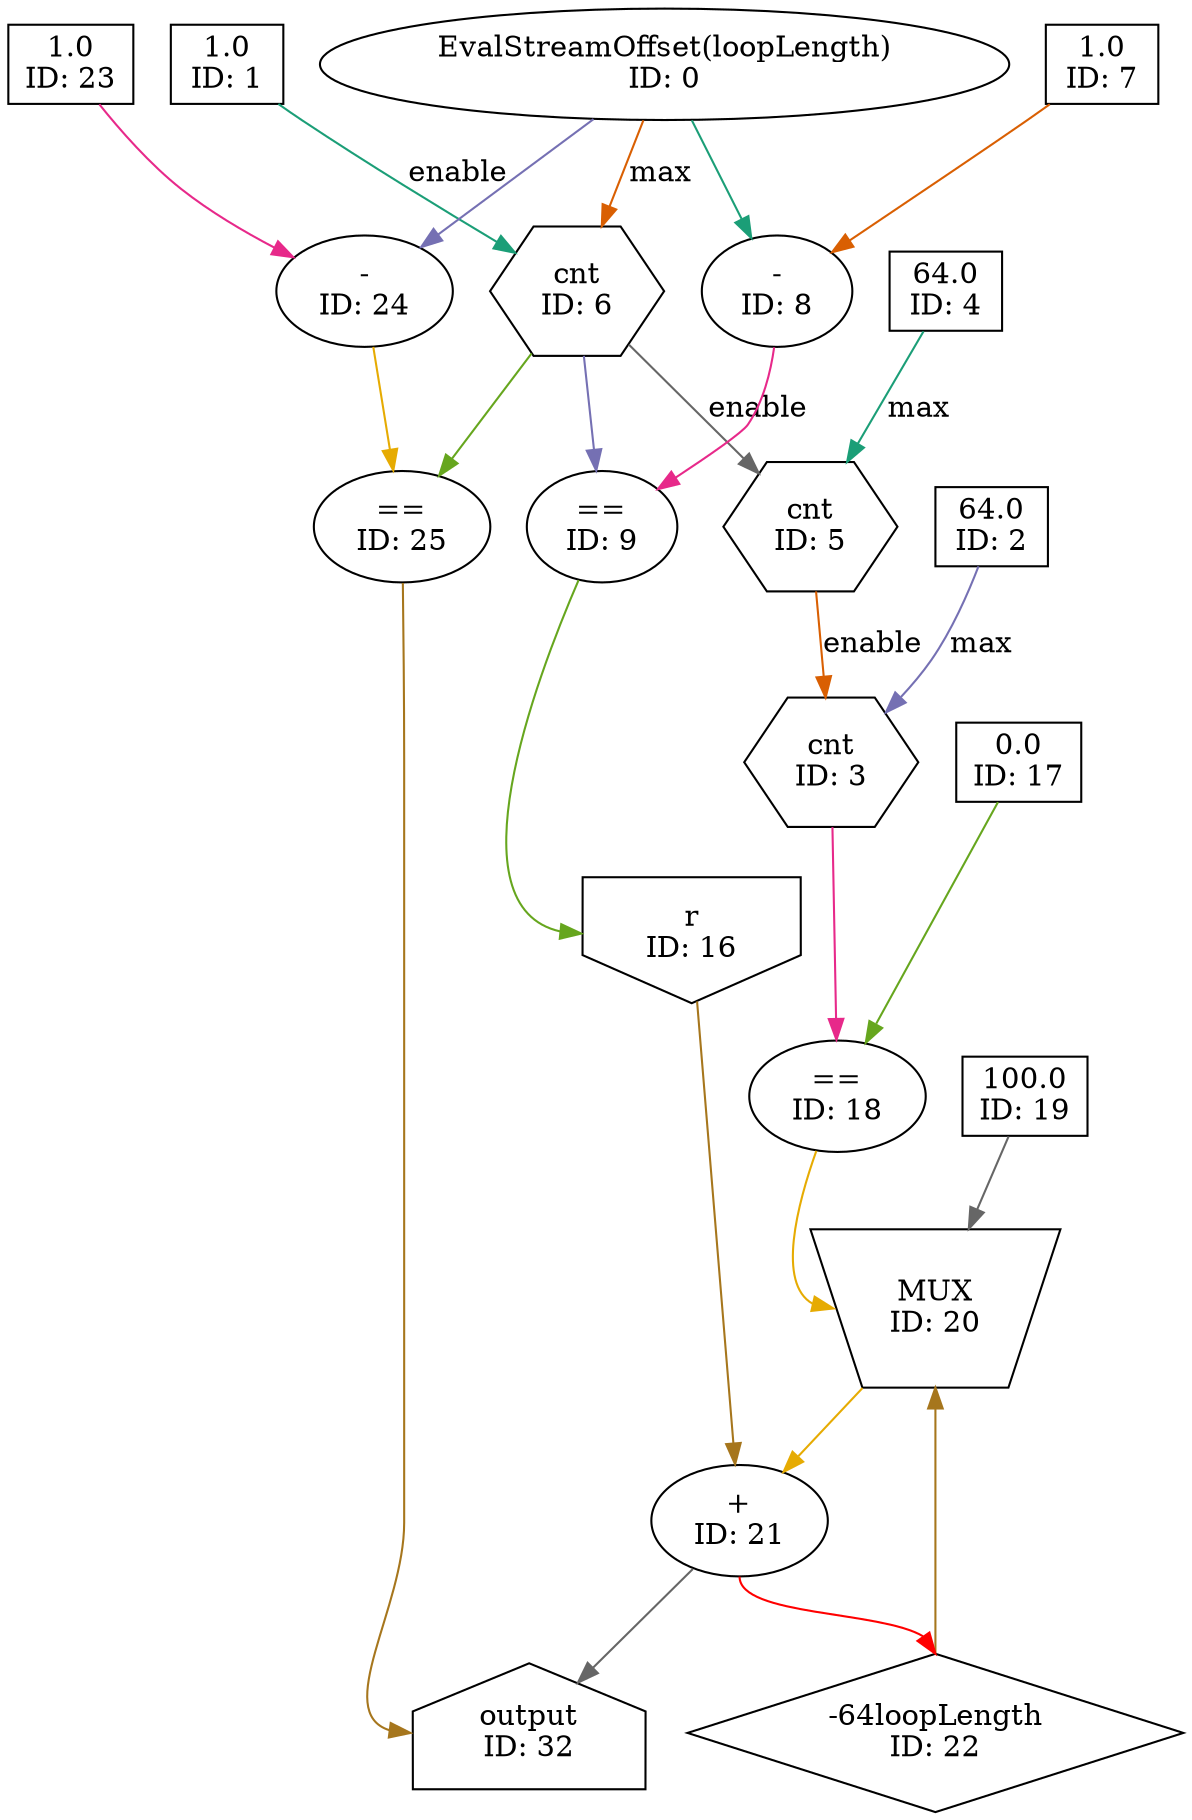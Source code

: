 digraph NebStreamKernel_optimised{
	NodeConstantRawBits1 [shape=box, label="1.0\nID: 1"];
	NodeEvalStreamOffset0 [label="EvalStreamOffset(loopLength)\nID: 0"];
	NodeCounterV16 [shape=hexagon, label="cnt\nID: 6"];
	NodeConstantDouble23 [shape=box, label="1.0\nID: 23"];
	NodeSub24 [label="-\nID: 24"];
	NodeEq25 [label="==\nID: 25"];
	NodeConstantDouble4 [shape=box, label="64.0\nID: 4"];
	NodeCounterV15 [shape=hexagon, label="cnt\nID: 5"];
	NodeConstantDouble2 [shape=box, label="64.0\nID: 2"];
	NodeCounterV13 [shape=hexagon, label="cnt\nID: 3"];
	NodeConstantDouble17 [shape=box, label="0.0\nID: 17"];
	NodeEq18 [label="==\nID: 18"];
	NodeStreamOffset22 [shape=diamond, label="-64loopLength\nID: 22"];
	NodeConstantRawBits19 [shape=box, label="100.0\nID: 19"];
	NodeMux20 [shape=invtrapezium, label="MUX\nID: 20", height=0.5];
	NodeConstantDouble7 [shape=box, label="1.0\nID: 7"];
	NodeSub8 [label="-\nID: 8"];
	NodeEq9 [label="==\nID: 9"];
	NodeInput16 [shape=invhouse, label="r\nID: 16"];
	NodeAdd21 [label="+\nID: 21"];
	NodeOutput32 [shape=house, label="output\nID: 32"];
	NodeConstantRawBits1 -> NodeCounterV16[label="enable" color="/dark28/1" photon_data="EDGE,SrcNode:1,SrcNodePort:value"];
	NodeEvalStreamOffset0 -> NodeCounterV16[label="max" color="/dark28/2" photon_data="EDGE,SrcNode:0,SrcNodePort:output"];
	NodeEvalStreamOffset0 -> NodeSub24[color="/dark28/3" photon_data="EDGE,SrcNode:0,SrcNodePort:output"];
	NodeConstantDouble23 -> NodeSub24[color="/dark28/4" photon_data="EDGE,SrcNode:23,SrcNodePort:value"];
	NodeCounterV16 -> NodeEq25[color="/dark28/5" photon_data="EDGE,SrcNode:6,SrcNodePort:count"];
	NodeSub24 -> NodeEq25[color="/dark28/6" photon_data="EDGE,SrcNode:24,SrcNodePort:result"];
	NodeEq25 -> NodeOutput32[headport="w" color="/dark28/7" ];
	NodeCounterV16 -> NodeCounterV15[label="enable" color="/dark28/8" photon_data="EDGE,SrcNode:6,SrcNodePort:wrap"];
	NodeConstantDouble4 -> NodeCounterV15[label="max" color="/dark28/1" photon_data="EDGE,SrcNode:4,SrcNodePort:value"];
	NodeCounterV15 -> NodeCounterV13[label="enable" color="/dark28/2" photon_data="EDGE,SrcNode:5,SrcNodePort:wrap"];
	NodeConstantDouble2 -> NodeCounterV13[label="max" color="/dark28/3" photon_data="EDGE,SrcNode:2,SrcNodePort:value"];
	NodeCounterV13 -> NodeEq18[color="/dark28/4" photon_data="EDGE,SrcNode:3,SrcNodePort:count"];
	NodeConstantDouble17 -> NodeEq18[color="/dark28/5" photon_data="EDGE,SrcNode:17,SrcNodePort:value"];
	NodeAdd21 -> NodeStreamOffset22[headport="n", tailport="s", color=red photon_data="EDGE,SrcNode:21,SrcNodePort:result"];
	NodeEq18 -> NodeMux20[headport="w" color="/dark28/6" photon_data="EDGE,SrcNode:18,SrcNodePort:result"];
	NodeStreamOffset22 -> NodeMux20[color="/dark28/7" photon_data="EDGE,SrcNode:22,SrcNodePort:output"];
	NodeConstantRawBits19 -> NodeMux20[color="/dark28/8" photon_data="EDGE,SrcNode:19,SrcNodePort:value"];
	NodeEvalStreamOffset0 -> NodeSub8[color="/dark28/1" photon_data="EDGE,SrcNode:0,SrcNodePort:output"];
	NodeConstantDouble7 -> NodeSub8[color="/dark28/2" photon_data="EDGE,SrcNode:7,SrcNodePort:value"];
	NodeCounterV16 -> NodeEq9[color="/dark28/3" photon_data="EDGE,SrcNode:6,SrcNodePort:count"];
	NodeSub8 -> NodeEq9[color="/dark28/4" photon_data="EDGE,SrcNode:8,SrcNodePort:result"];
	NodeEq9 -> NodeInput16[headport="w" color="/dark28/5" ];
	NodeMux20 -> NodeAdd21[color="/dark28/6" photon_data="EDGE,SrcNode:20,SrcNodePort:result"];
	NodeInput16 -> NodeAdd21[color="/dark28/7" photon_data="EDGE,SrcNode:16,SrcNodePort:data"];
	NodeAdd21 -> NodeOutput32[color="/dark28/8" photon_data="EDGE,SrcNode:21,SrcNodePort:result"];
}
